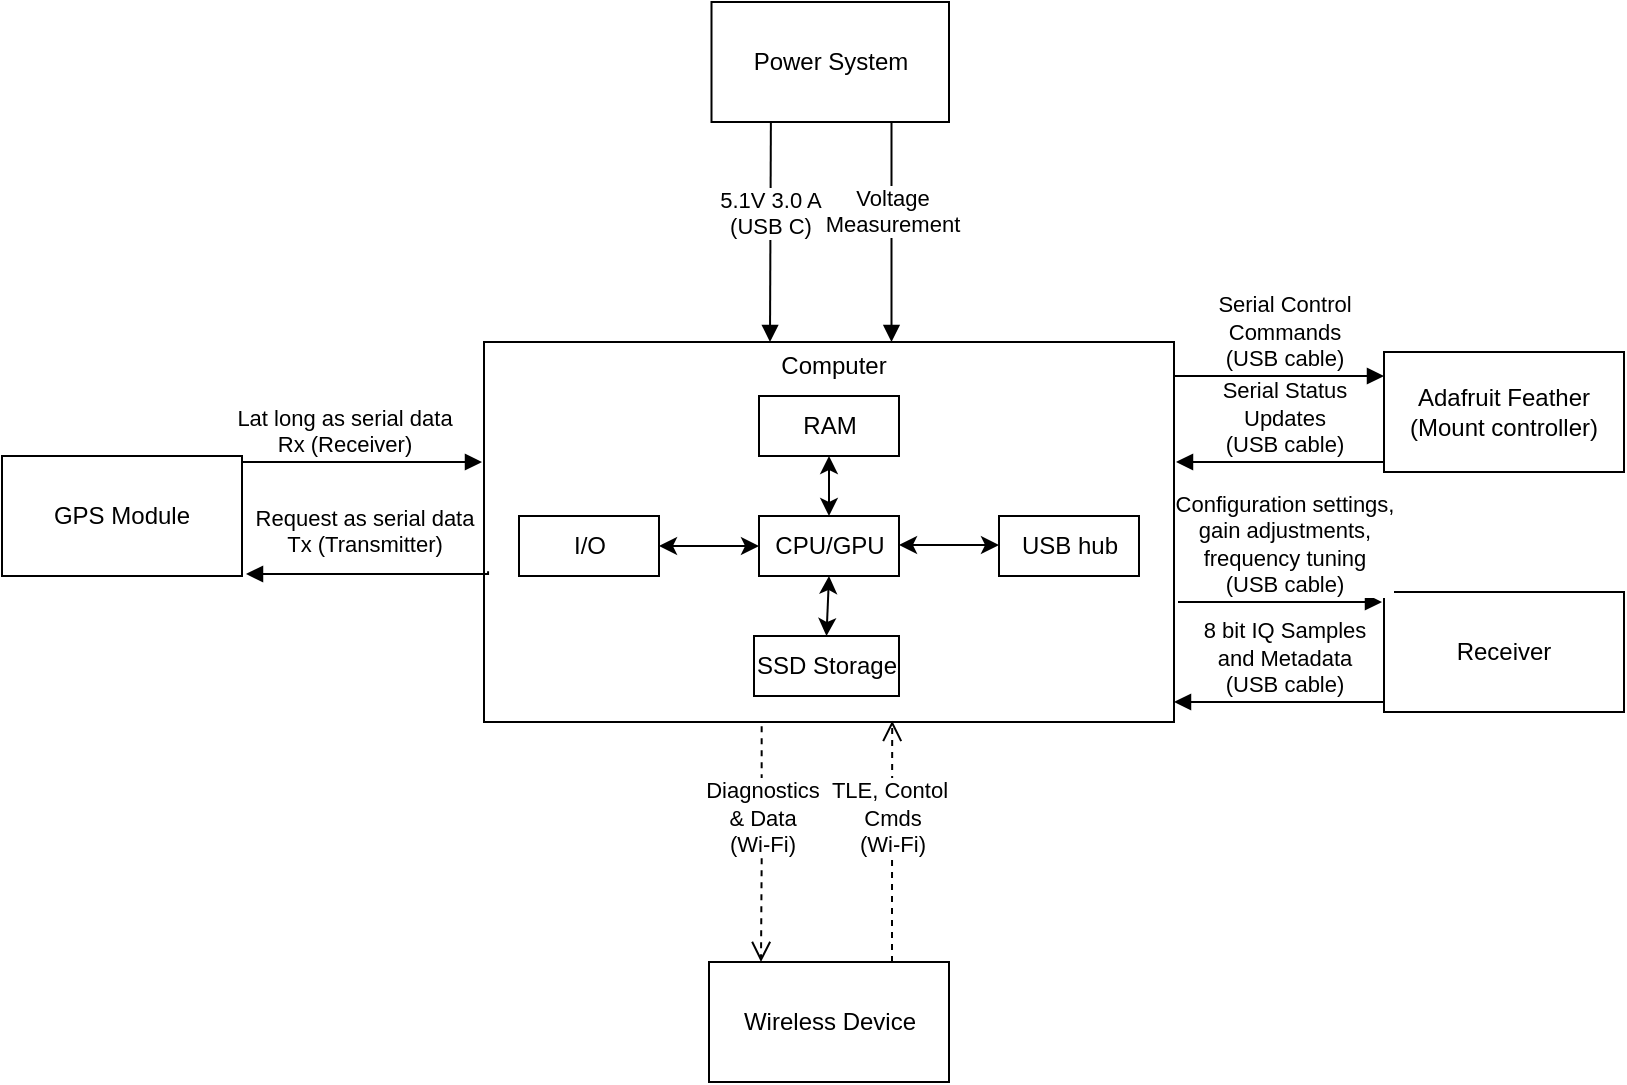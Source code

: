 <mxfile version="22.0.8" type="google">
  <diagram name="Page-1" id="FaRHiFm95pcg4pOaofo5">
    <mxGraphModel grid="1" page="1" gridSize="10" guides="1" tooltips="1" connect="1" arrows="1" fold="1" pageScale="1" pageWidth="850" pageHeight="1100" math="0" shadow="0">
      <root>
        <mxCell id="0" />
        <mxCell id="1" parent="0" />
        <mxCell id="xE_QpfDZBASxFUGpKQOp-7" value="Lat long as serial data&lt;br&gt;Rx (Receiver)" style="html=1;verticalAlign=bottom;endArrow=block;edgeStyle=elbowEdgeStyle;elbow=vertical;curved=0;rounded=0;" edge="1" parent="1" source="xE_QpfDZBASxFUGpKQOp-6">
          <mxGeometry x="-0.15" width="80" relative="1" as="geometry">
            <mxPoint x="169" y="552" as="sourcePoint" />
            <mxPoint x="269" y="540" as="targetPoint" />
            <Array as="points">
              <mxPoint x="239" y="540" />
              <mxPoint x="249" y="540" />
              <mxPoint x="229" y="551.5" />
            </Array>
            <mxPoint as="offset" />
          </mxGeometry>
        </mxCell>
        <mxCell id="SzjBtV-exzoAhBNfAClI-9" value="Serial Control&lt;br&gt;Commands&lt;br&gt;(USB cable)" style="html=1;verticalAlign=bottom;endArrow=block;edgeStyle=elbowEdgeStyle;elbow=vertical;curved=0;rounded=0;" edge="1" parent="1" source="MukkEl26WY4IYq8-pvVn-9">
          <mxGeometry x="0.048" width="80" relative="1" as="geometry">
            <mxPoint x="625" y="507" as="sourcePoint" />
            <mxPoint x="720" y="497" as="targetPoint" />
            <Array as="points">
              <mxPoint x="700" y="497" />
              <mxPoint x="680" y="507" />
            </Array>
            <mxPoint as="offset" />
          </mxGeometry>
        </mxCell>
        <mxCell id="SzjBtV-exzoAhBNfAClI-10" value="&lt;div&gt;Serial Status&lt;/div&gt;&lt;div&gt;Updates&lt;/div&gt;&lt;div&gt;(USB cable)&lt;/div&gt;" style="html=1;verticalAlign=bottom;endArrow=block;edgeStyle=elbowEdgeStyle;elbow=vertical;curved=0;rounded=0;exitX=0;exitY=0.917;exitDx=0;exitDy=0;exitPerimeter=0;" edge="1" parent="1" source="MukkEl26WY4IYq8-pvVn-16">
          <mxGeometry x="-0.04" width="80" relative="1" as="geometry">
            <mxPoint x="716" y="530" as="sourcePoint" />
            <mxPoint x="616" y="540" as="targetPoint" />
            <mxPoint as="offset" />
            <Array as="points">
              <mxPoint x="636" y="540" />
              <mxPoint x="676" y="540" />
            </Array>
          </mxGeometry>
        </mxCell>
        <mxCell id="MukkEl26WY4IYq8-pvVn-9" value="" style="rounded=0;whiteSpace=wrap;html=1;" vertex="1" parent="1">
          <mxGeometry x="270" y="480" width="345" height="190" as="geometry" />
        </mxCell>
        <mxCell id="MukkEl26WY4IYq8-pvVn-12" value="Power System" style="rounded=0;whiteSpace=wrap;html=1;" vertex="1" parent="1">
          <mxGeometry x="383.75" y="310" width="118.75" height="60" as="geometry" />
        </mxCell>
        <mxCell id="MukkEl26WY4IYq8-pvVn-16" value="Adafruit Feather&lt;br&gt;(Mount controller)" style="rounded=0;whiteSpace=wrap;html=1;" vertex="1" parent="1">
          <mxGeometry x="720" y="485" width="120" height="60" as="geometry" />
        </mxCell>
        <mxCell id="MukkEl26WY4IYq8-pvVn-22" value="Wireless Device" style="rounded=0;whiteSpace=wrap;html=1;" vertex="1" parent="1">
          <mxGeometry x="382.5" y="790" width="120" height="60" as="geometry" />
        </mxCell>
        <mxCell id="SzjBtV-exzoAhBNfAClI-2" value="Receiver" style="rounded=0;whiteSpace=wrap;html=1;" vertex="1" parent="1">
          <mxGeometry x="720" y="605" width="120" height="60" as="geometry" />
        </mxCell>
        <mxCell id="SzjBtV-exzoAhBNfAClI-7" value="Configuration settings, &lt;br&gt;gain adjustments, &lt;br&gt;frequency tuning&lt;br&gt;(USB cable)&lt;br&gt;&lt;div&gt;&lt;/div&gt;" style="html=1;verticalAlign=bottom;endArrow=block;edgeStyle=elbowEdgeStyle;elbow=vertical;curved=0;rounded=0;" edge="1" parent="1">
          <mxGeometry x="0.039" width="80" relative="1" as="geometry">
            <mxPoint x="617" y="610" as="sourcePoint" />
            <mxPoint x="719" y="610" as="targetPoint" />
            <Array as="points">
              <mxPoint x="719" y="610" />
              <mxPoint x="689" y="620" />
            </Array>
            <mxPoint as="offset" />
          </mxGeometry>
        </mxCell>
        <mxCell id="SzjBtV-exzoAhBNfAClI-8" value="8 bit IQ Samples&lt;br&gt;and&amp;nbsp;Metadata&lt;br style=&quot;border-color: var(--border-color);&quot;&gt;(USB cable)" style="html=1;verticalAlign=bottom;endArrow=block;edgeStyle=elbowEdgeStyle;elbow=vertical;curved=0;rounded=0;exitX=0;exitY=0.75;exitDx=0;exitDy=0;" edge="1" parent="1" source="SzjBtV-exzoAhBNfAClI-2" target="MukkEl26WY4IYq8-pvVn-9">
          <mxGeometry x="0.043" width="80" relative="1" as="geometry">
            <mxPoint x="630" y="760" as="sourcePoint" />
            <mxPoint x="650" y="660" as="targetPoint" />
            <mxPoint as="offset" />
            <Array as="points">
              <mxPoint x="680" y="660" />
            </Array>
          </mxGeometry>
        </mxCell>
        <mxCell id="MukkEl26WY4IYq8-pvVn-1" value="I/O" style="rounded=0;whiteSpace=wrap;html=1;" vertex="1" parent="1">
          <mxGeometry x="287.5" y="567" width="70" height="30" as="geometry" />
        </mxCell>
        <mxCell id="MukkEl26WY4IYq8-pvVn-2" value="CPU/GPU" style="rounded=0;whiteSpace=wrap;html=1;" vertex="1" parent="1">
          <mxGeometry x="407.5" y="567" width="70" height="30" as="geometry" />
        </mxCell>
        <mxCell id="MukkEl26WY4IYq8-pvVn-3" value="RAM" style="rounded=0;whiteSpace=wrap;html=1;" vertex="1" parent="1">
          <mxGeometry x="407.5" y="507" width="70" height="30" as="geometry" />
        </mxCell>
        <mxCell id="MukkEl26WY4IYq8-pvVn-4" value="USB hub" style="rounded=0;whiteSpace=wrap;html=1;" vertex="1" parent="1">
          <mxGeometry x="527.5" y="567" width="70" height="30" as="geometry" />
        </mxCell>
        <mxCell id="MukkEl26WY4IYq8-pvVn-5" value="" style="endArrow=classic;startArrow=classic;html=1;rounded=0;exitX=1;exitY=0.5;exitDx=0;exitDy=0;entryX=0;entryY=0.5;entryDx=0;entryDy=0;" edge="1" parent="1" source="MukkEl26WY4IYq8-pvVn-1" target="MukkEl26WY4IYq8-pvVn-2">
          <mxGeometry width="50" height="50" relative="1" as="geometry">
            <mxPoint x="417.5" y="757" as="sourcePoint" />
            <mxPoint x="467.5" y="707" as="targetPoint" />
          </mxGeometry>
        </mxCell>
        <mxCell id="MukkEl26WY4IYq8-pvVn-7" value="" style="endArrow=classic;startArrow=classic;html=1;rounded=0;exitX=1;exitY=0.5;exitDx=0;exitDy=0;entryX=0;entryY=0.5;entryDx=0;entryDy=0;" edge="1" parent="1">
          <mxGeometry width="50" height="50" relative="1" as="geometry">
            <mxPoint x="477.5" y="581.5" as="sourcePoint" />
            <mxPoint x="527.5" y="581.5" as="targetPoint" />
          </mxGeometry>
        </mxCell>
        <mxCell id="MukkEl26WY4IYq8-pvVn-8" value="" style="endArrow=classic;startArrow=classic;html=1;rounded=0;exitX=0.5;exitY=0;exitDx=0;exitDy=0;entryX=0.5;entryY=1;entryDx=0;entryDy=0;" edge="1" parent="1" source="MukkEl26WY4IYq8-pvVn-2" target="MukkEl26WY4IYq8-pvVn-3">
          <mxGeometry width="50" height="50" relative="1" as="geometry">
            <mxPoint x="377.5" y="602" as="sourcePoint" />
            <mxPoint x="427.5" y="602" as="targetPoint" />
          </mxGeometry>
        </mxCell>
        <mxCell id="MukkEl26WY4IYq8-pvVn-19" value="SSD Storage" style="rounded=0;whiteSpace=wrap;html=1;" vertex="1" parent="1">
          <mxGeometry x="405" y="627" width="72.5" height="30" as="geometry" />
        </mxCell>
        <mxCell id="MukkEl26WY4IYq8-pvVn-20" value="" style="endArrow=classic;startArrow=classic;html=1;rounded=0;entryX=0.5;entryY=0;entryDx=0;entryDy=0;exitX=0.5;exitY=1;exitDx=0;exitDy=0;" edge="1" parent="1" source="MukkEl26WY4IYq8-pvVn-2" target="MukkEl26WY4IYq8-pvVn-19">
          <mxGeometry width="50" height="50" relative="1" as="geometry">
            <mxPoint x="540" y="677" as="sourcePoint" />
            <mxPoint x="635" y="627" as="targetPoint" />
          </mxGeometry>
        </mxCell>
        <mxCell id="SzjBtV-exzoAhBNfAClI-11" value="5.1V 3.0 A&lt;br&gt;(USB C)" style="html=1;verticalAlign=bottom;endArrow=block;edgeStyle=elbowEdgeStyle;elbow=horizontal;curved=0;rounded=0;exitX=0.25;exitY=1;exitDx=0;exitDy=0;entryX=0.461;entryY=0;entryDx=0;entryDy=0;entryPerimeter=0;" edge="1" parent="1" source="MukkEl26WY4IYq8-pvVn-12">
          <mxGeometry x="0.103" width="80" relative="1" as="geometry">
            <mxPoint x="393.75" y="420" as="sourcePoint" />
            <mxPoint x="412.795" y="480" as="targetPoint" />
            <mxPoint as="offset" />
          </mxGeometry>
        </mxCell>
        <mxCell id="SzjBtV-exzoAhBNfAClI-12" value="Voltage &lt;br&gt;Measurement" style="html=1;verticalAlign=bottom;endArrow=block;edgeStyle=elbowEdgeStyle;elbow=horizontal;curved=0;rounded=0;exitX=0.25;exitY=1;exitDx=0;exitDy=0;" edge="1" parent="1">
          <mxGeometry x="0.099" width="80" relative="1" as="geometry">
            <mxPoint x="474.75" y="370" as="sourcePoint" />
            <mxPoint x="473.75" y="480" as="targetPoint" />
            <mxPoint as="offset" />
            <Array as="points">
              <mxPoint x="473.75" y="480" />
            </Array>
          </mxGeometry>
        </mxCell>
        <mxCell id="xE_QpfDZBASxFUGpKQOp-2" value="Computer" style="text;html=1;strokeColor=none;fillColor=none;align=center;verticalAlign=middle;whiteSpace=wrap;rounded=0;" vertex="1" parent="1">
          <mxGeometry x="350" y="477" width="190" height="30" as="geometry" />
        </mxCell>
        <mxCell id="xE_QpfDZBASxFUGpKQOp-4" value="&lt;div&gt;Diagnostics&lt;/div&gt;&lt;div&gt;&amp;amp; Data&lt;/div&gt;&lt;div&gt;(Wi-Fi)&lt;br&gt;&lt;/div&gt;" style="html=1;verticalAlign=bottom;endArrow=open;dashed=1;endSize=8;edgeStyle=elbowEdgeStyle;elbow=vertical;curved=0;rounded=0;entryX=0.25;entryY=0;entryDx=0;entryDy=0;exitX=0.414;exitY=1.011;exitDx=0;exitDy=0;exitPerimeter=0;" edge="1" parent="1">
          <mxGeometry x="0.154" relative="1" as="geometry">
            <mxPoint x="408.83" y="672.09" as="sourcePoint" />
            <mxPoint x="408.5" y="790" as="targetPoint" />
            <mxPoint as="offset" />
            <Array as="points">
              <mxPoint x="409" y="740" />
            </Array>
          </mxGeometry>
        </mxCell>
        <mxCell id="gFJLgJDnNjelWU9MCyI2-11" value="&lt;div&gt;TLE, Contol&amp;nbsp;&lt;/div&gt;&lt;div&gt;Cmds&lt;/div&gt;&lt;div&gt;(Wi-Fi)&lt;/div&gt;" style="html=1;verticalAlign=bottom;endArrow=open;dashed=1;endSize=8;edgeStyle=elbowEdgeStyle;elbow=vertical;curved=0;rounded=0;entryX=0.58;entryY=0.997;entryDx=0;entryDy=0;entryPerimeter=0;" edge="1" parent="1">
          <mxGeometry x="-0.171" relative="1" as="geometry">
            <mxPoint x="474" y="790" as="sourcePoint" />
            <mxPoint x="474.1" y="669.43" as="targetPoint" />
            <mxPoint as="offset" />
            <Array as="points">
              <mxPoint x="484" y="760" />
              <mxPoint x="484" y="690" />
            </Array>
          </mxGeometry>
        </mxCell>
        <mxCell id="xE_QpfDZBASxFUGpKQOp-6" value="GPS Module" style="rounded=0;whiteSpace=wrap;html=1;" vertex="1" parent="1">
          <mxGeometry x="29" y="537" width="120" height="60" as="geometry" />
        </mxCell>
        <mxCell id="xE_QpfDZBASxFUGpKQOp-8" value="Request as serial data&lt;br&gt;Tx (Transmitter)" style="html=1;verticalAlign=bottom;endArrow=block;edgeStyle=elbowEdgeStyle;elbow=vertical;curved=0;rounded=0;exitX=0.003;exitY=0.603;exitDx=0;exitDy=0;exitPerimeter=0;" edge="1" parent="1">
          <mxGeometry x="0.032" y="-6" width="80" relative="1" as="geometry">
            <mxPoint x="272.035" y="594.57" as="sourcePoint" />
            <mxPoint x="151" y="595.5" as="targetPoint" />
            <mxPoint as="offset" />
            <Array as="points">
              <mxPoint x="261" y="596" />
              <mxPoint x="191" y="605.5" />
            </Array>
          </mxGeometry>
        </mxCell>
      </root>
    </mxGraphModel>
  </diagram>
</mxfile>
